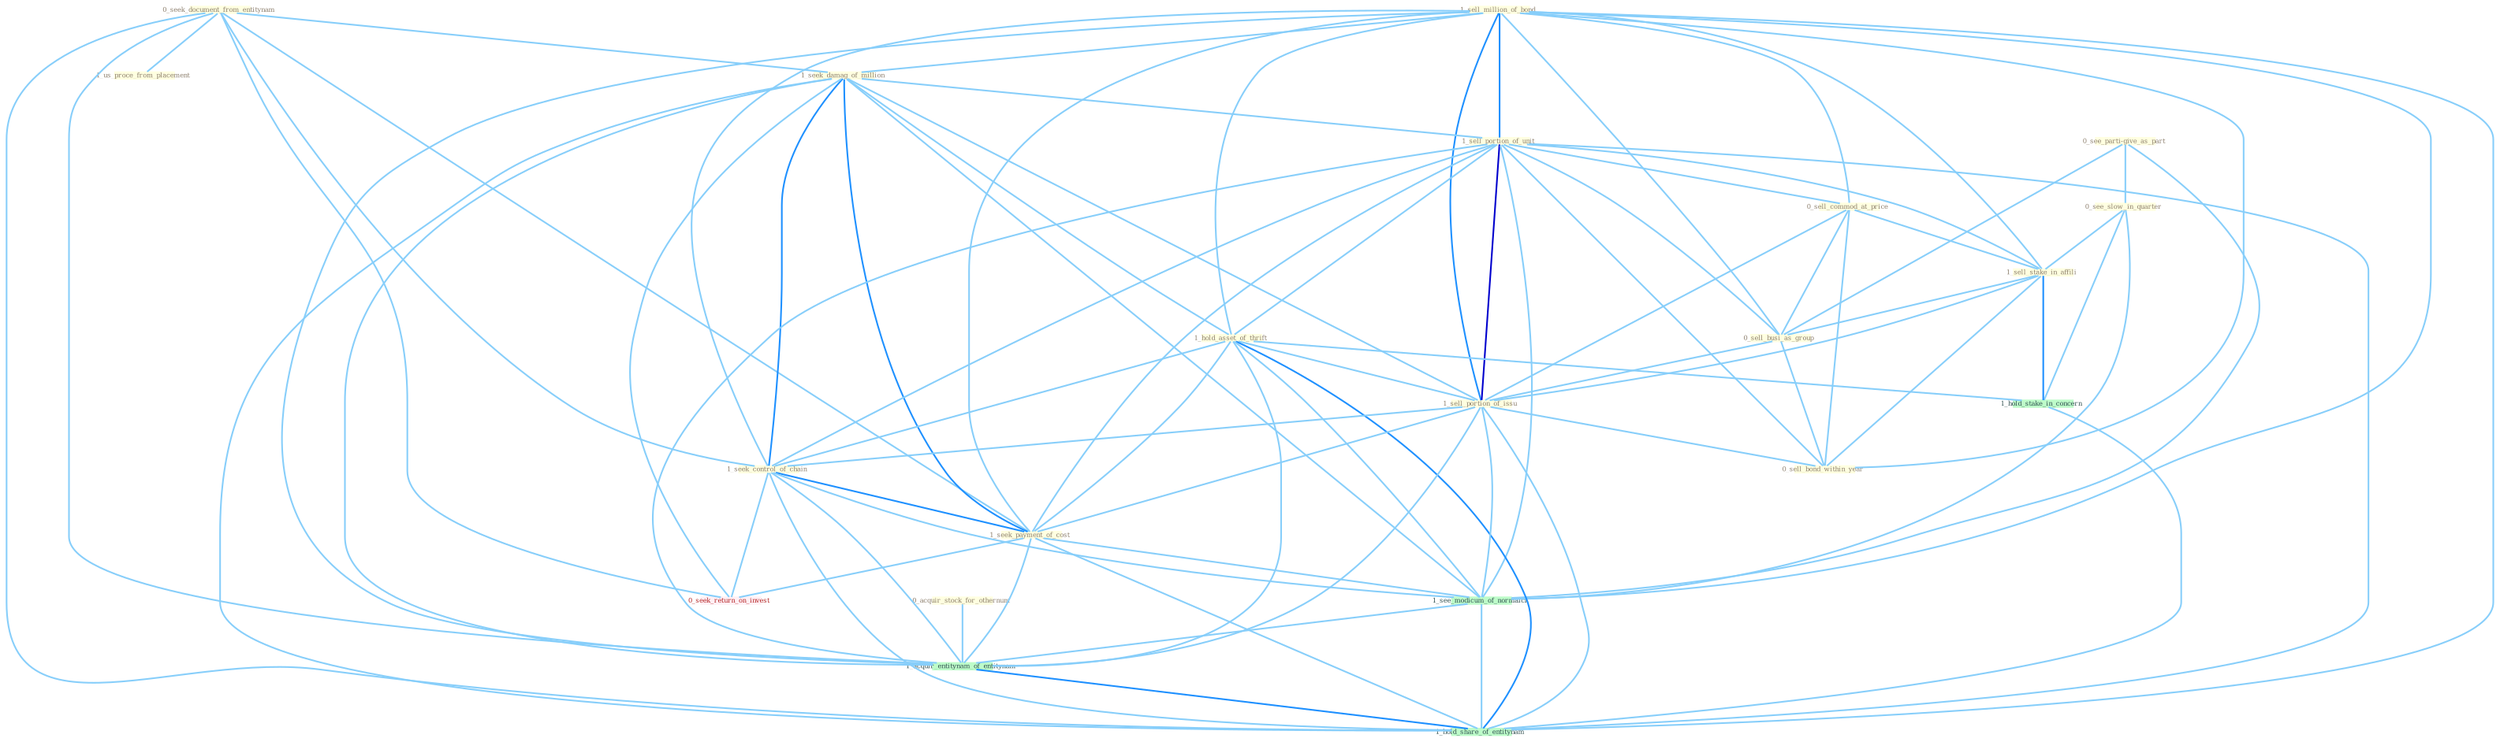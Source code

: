Graph G{ 
    node
    [shape=polygon,style=filled,width=.5,height=.06,color="#BDFCC9",fixedsize=true,fontsize=4,
    fontcolor="#2f4f4f"];
    {node
    [color="#ffffe0", fontcolor="#8b7d6b"] "0_seek_document_from_entitynam " "0_see_parti-give_as_part " "1_sell_million_of_bond " "1_seek_damag_of_million " "0_see_slow_in_quarter " "1_sell_portion_of_unit " "0_sell_commod_at_price " "1_sell_stake_in_affili " "1_us_proce_from_placement " "1_hold_asset_of_thrift " "0_acquir_stock_for_othernum " "0_sell_busi_as_group " "1_sell_portion_of_issu " "1_seek_control_of_chain " "1_seek_payment_of_cost " "0_sell_bond_within_year "}
{node [color="#fff0f5", fontcolor="#b22222"] "0_seek_return_on_invest "}
edge [color="#B0E2FF"];

	"0_seek_document_from_entitynam " -- "1_seek_damag_of_million " [w="1", color="#87cefa" ];
	"0_seek_document_from_entitynam " -- "1_us_proce_from_placement " [w="1", color="#87cefa" ];
	"0_seek_document_from_entitynam " -- "1_seek_control_of_chain " [w="1", color="#87cefa" ];
	"0_seek_document_from_entitynam " -- "1_seek_payment_of_cost " [w="1", color="#87cefa" ];
	"0_seek_document_from_entitynam " -- "0_seek_return_on_invest " [w="1", color="#87cefa" ];
	"0_seek_document_from_entitynam " -- "1_acquir_entitynam_of_entitynam " [w="1", color="#87cefa" ];
	"0_seek_document_from_entitynam " -- "1_hold_share_of_entitynam " [w="1", color="#87cefa" ];
	"0_see_parti-give_as_part " -- "0_see_slow_in_quarter " [w="1", color="#87cefa" ];
	"0_see_parti-give_as_part " -- "0_sell_busi_as_group " [w="1", color="#87cefa" ];
	"0_see_parti-give_as_part " -- "1_see_modicum_of_normalci " [w="1", color="#87cefa" ];
	"1_sell_million_of_bond " -- "1_seek_damag_of_million " [w="1", color="#87cefa" ];
	"1_sell_million_of_bond " -- "1_sell_portion_of_unit " [w="2", color="#1e90ff" , len=0.8];
	"1_sell_million_of_bond " -- "0_sell_commod_at_price " [w="1", color="#87cefa" ];
	"1_sell_million_of_bond " -- "1_sell_stake_in_affili " [w="1", color="#87cefa" ];
	"1_sell_million_of_bond " -- "1_hold_asset_of_thrift " [w="1", color="#87cefa" ];
	"1_sell_million_of_bond " -- "0_sell_busi_as_group " [w="1", color="#87cefa" ];
	"1_sell_million_of_bond " -- "1_sell_portion_of_issu " [w="2", color="#1e90ff" , len=0.8];
	"1_sell_million_of_bond " -- "1_seek_control_of_chain " [w="1", color="#87cefa" ];
	"1_sell_million_of_bond " -- "1_seek_payment_of_cost " [w="1", color="#87cefa" ];
	"1_sell_million_of_bond " -- "0_sell_bond_within_year " [w="1", color="#87cefa" ];
	"1_sell_million_of_bond " -- "1_see_modicum_of_normalci " [w="1", color="#87cefa" ];
	"1_sell_million_of_bond " -- "1_acquir_entitynam_of_entitynam " [w="1", color="#87cefa" ];
	"1_sell_million_of_bond " -- "1_hold_share_of_entitynam " [w="1", color="#87cefa" ];
	"1_seek_damag_of_million " -- "1_sell_portion_of_unit " [w="1", color="#87cefa" ];
	"1_seek_damag_of_million " -- "1_hold_asset_of_thrift " [w="1", color="#87cefa" ];
	"1_seek_damag_of_million " -- "1_sell_portion_of_issu " [w="1", color="#87cefa" ];
	"1_seek_damag_of_million " -- "1_seek_control_of_chain " [w="2", color="#1e90ff" , len=0.8];
	"1_seek_damag_of_million " -- "1_seek_payment_of_cost " [w="2", color="#1e90ff" , len=0.8];
	"1_seek_damag_of_million " -- "0_seek_return_on_invest " [w="1", color="#87cefa" ];
	"1_seek_damag_of_million " -- "1_see_modicum_of_normalci " [w="1", color="#87cefa" ];
	"1_seek_damag_of_million " -- "1_acquir_entitynam_of_entitynam " [w="1", color="#87cefa" ];
	"1_seek_damag_of_million " -- "1_hold_share_of_entitynam " [w="1", color="#87cefa" ];
	"0_see_slow_in_quarter " -- "1_sell_stake_in_affili " [w="1", color="#87cefa" ];
	"0_see_slow_in_quarter " -- "1_hold_stake_in_concern " [w="1", color="#87cefa" ];
	"0_see_slow_in_quarter " -- "1_see_modicum_of_normalci " [w="1", color="#87cefa" ];
	"1_sell_portion_of_unit " -- "0_sell_commod_at_price " [w="1", color="#87cefa" ];
	"1_sell_portion_of_unit " -- "1_sell_stake_in_affili " [w="1", color="#87cefa" ];
	"1_sell_portion_of_unit " -- "1_hold_asset_of_thrift " [w="1", color="#87cefa" ];
	"1_sell_portion_of_unit " -- "0_sell_busi_as_group " [w="1", color="#87cefa" ];
	"1_sell_portion_of_unit " -- "1_sell_portion_of_issu " [w="3", color="#0000cd" , len=0.6];
	"1_sell_portion_of_unit " -- "1_seek_control_of_chain " [w="1", color="#87cefa" ];
	"1_sell_portion_of_unit " -- "1_seek_payment_of_cost " [w="1", color="#87cefa" ];
	"1_sell_portion_of_unit " -- "0_sell_bond_within_year " [w="1", color="#87cefa" ];
	"1_sell_portion_of_unit " -- "1_see_modicum_of_normalci " [w="1", color="#87cefa" ];
	"1_sell_portion_of_unit " -- "1_acquir_entitynam_of_entitynam " [w="1", color="#87cefa" ];
	"1_sell_portion_of_unit " -- "1_hold_share_of_entitynam " [w="1", color="#87cefa" ];
	"0_sell_commod_at_price " -- "1_sell_stake_in_affili " [w="1", color="#87cefa" ];
	"0_sell_commod_at_price " -- "0_sell_busi_as_group " [w="1", color="#87cefa" ];
	"0_sell_commod_at_price " -- "1_sell_portion_of_issu " [w="1", color="#87cefa" ];
	"0_sell_commod_at_price " -- "0_sell_bond_within_year " [w="1", color="#87cefa" ];
	"1_sell_stake_in_affili " -- "0_sell_busi_as_group " [w="1", color="#87cefa" ];
	"1_sell_stake_in_affili " -- "1_sell_portion_of_issu " [w="1", color="#87cefa" ];
	"1_sell_stake_in_affili " -- "0_sell_bond_within_year " [w="1", color="#87cefa" ];
	"1_sell_stake_in_affili " -- "1_hold_stake_in_concern " [w="2", color="#1e90ff" , len=0.8];
	"1_hold_asset_of_thrift " -- "1_sell_portion_of_issu " [w="1", color="#87cefa" ];
	"1_hold_asset_of_thrift " -- "1_seek_control_of_chain " [w="1", color="#87cefa" ];
	"1_hold_asset_of_thrift " -- "1_seek_payment_of_cost " [w="1", color="#87cefa" ];
	"1_hold_asset_of_thrift " -- "1_hold_stake_in_concern " [w="1", color="#87cefa" ];
	"1_hold_asset_of_thrift " -- "1_see_modicum_of_normalci " [w="1", color="#87cefa" ];
	"1_hold_asset_of_thrift " -- "1_acquir_entitynam_of_entitynam " [w="1", color="#87cefa" ];
	"1_hold_asset_of_thrift " -- "1_hold_share_of_entitynam " [w="2", color="#1e90ff" , len=0.8];
	"0_acquir_stock_for_othernum " -- "1_acquir_entitynam_of_entitynam " [w="1", color="#87cefa" ];
	"0_sell_busi_as_group " -- "1_sell_portion_of_issu " [w="1", color="#87cefa" ];
	"0_sell_busi_as_group " -- "0_sell_bond_within_year " [w="1", color="#87cefa" ];
	"1_sell_portion_of_issu " -- "1_seek_control_of_chain " [w="1", color="#87cefa" ];
	"1_sell_portion_of_issu " -- "1_seek_payment_of_cost " [w="1", color="#87cefa" ];
	"1_sell_portion_of_issu " -- "0_sell_bond_within_year " [w="1", color="#87cefa" ];
	"1_sell_portion_of_issu " -- "1_see_modicum_of_normalci " [w="1", color="#87cefa" ];
	"1_sell_portion_of_issu " -- "1_acquir_entitynam_of_entitynam " [w="1", color="#87cefa" ];
	"1_sell_portion_of_issu " -- "1_hold_share_of_entitynam " [w="1", color="#87cefa" ];
	"1_seek_control_of_chain " -- "1_seek_payment_of_cost " [w="2", color="#1e90ff" , len=0.8];
	"1_seek_control_of_chain " -- "0_seek_return_on_invest " [w="1", color="#87cefa" ];
	"1_seek_control_of_chain " -- "1_see_modicum_of_normalci " [w="1", color="#87cefa" ];
	"1_seek_control_of_chain " -- "1_acquir_entitynam_of_entitynam " [w="1", color="#87cefa" ];
	"1_seek_control_of_chain " -- "1_hold_share_of_entitynam " [w="1", color="#87cefa" ];
	"1_seek_payment_of_cost " -- "0_seek_return_on_invest " [w="1", color="#87cefa" ];
	"1_seek_payment_of_cost " -- "1_see_modicum_of_normalci " [w="1", color="#87cefa" ];
	"1_seek_payment_of_cost " -- "1_acquir_entitynam_of_entitynam " [w="1", color="#87cefa" ];
	"1_seek_payment_of_cost " -- "1_hold_share_of_entitynam " [w="1", color="#87cefa" ];
	"1_hold_stake_in_concern " -- "1_hold_share_of_entitynam " [w="1", color="#87cefa" ];
	"1_see_modicum_of_normalci " -- "1_acquir_entitynam_of_entitynam " [w="1", color="#87cefa" ];
	"1_see_modicum_of_normalci " -- "1_hold_share_of_entitynam " [w="1", color="#87cefa" ];
	"1_acquir_entitynam_of_entitynam " -- "1_hold_share_of_entitynam " [w="2", color="#1e90ff" , len=0.8];
}